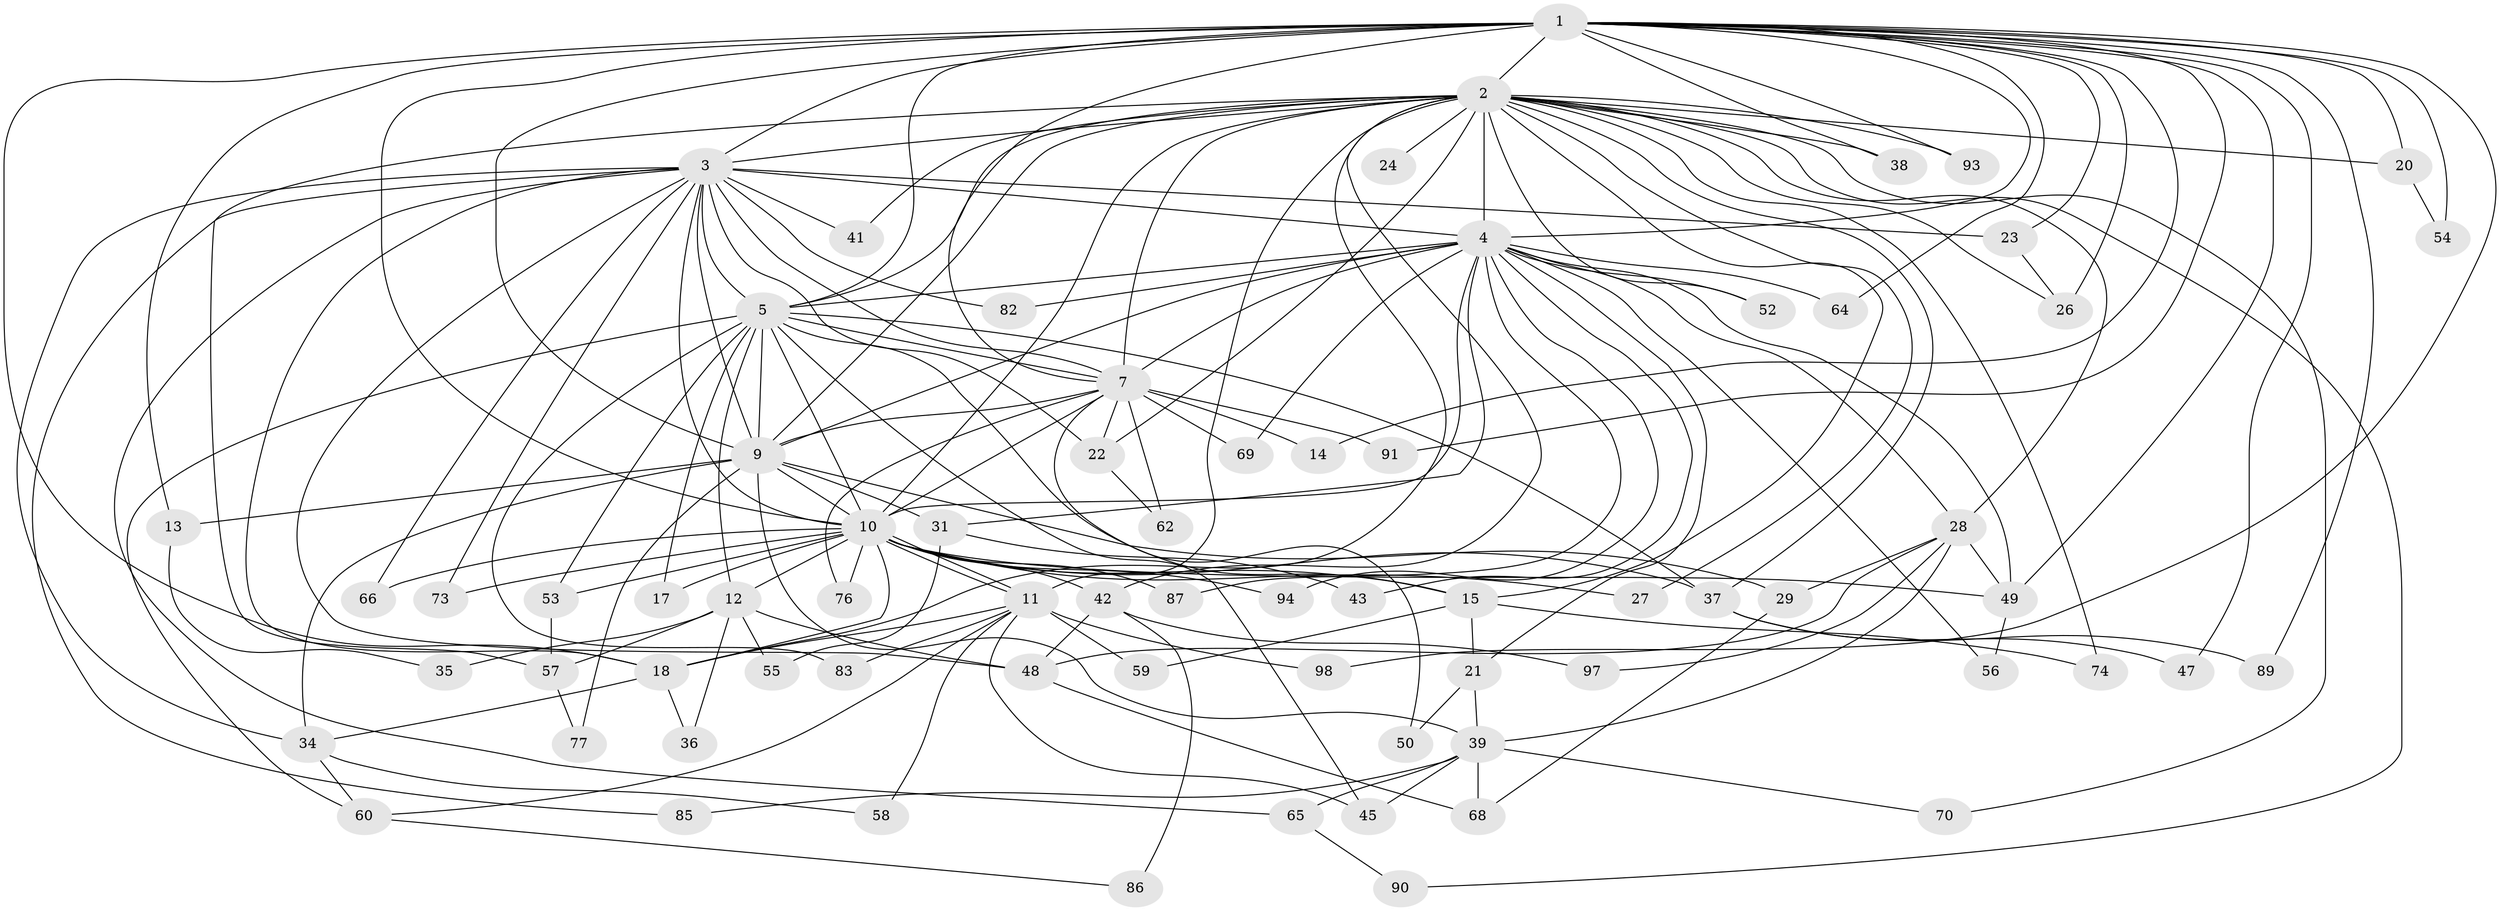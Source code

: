 // Generated by graph-tools (version 1.1) at 2025/23/03/03/25 07:23:42]
// undirected, 71 vertices, 171 edges
graph export_dot {
graph [start="1"]
  node [color=gray90,style=filled];
  1 [super="+6"];
  2 [super="+8"];
  3 [super="+19"];
  4 [super="+40"];
  5 [super="+30"];
  7 [super="+88"];
  9 [super="+25"];
  10 [super="+71"];
  11 [super="+16"];
  12 [super="+32"];
  13;
  14;
  15 [super="+75"];
  17;
  18 [super="+33"];
  20;
  21;
  22;
  23 [super="+46"];
  24;
  26 [super="+44"];
  27;
  28 [super="+67"];
  29 [super="+78"];
  31;
  34 [super="+80"];
  35;
  36;
  37 [super="+84"];
  38;
  39 [super="+61"];
  41;
  42 [super="+81"];
  43;
  45 [super="+95"];
  47;
  48 [super="+51"];
  49 [super="+63"];
  50 [super="+79"];
  52;
  53;
  54;
  55 [super="+92"];
  56;
  57 [super="+72"];
  58;
  59;
  60 [super="+96"];
  62;
  64;
  65;
  66;
  68;
  69;
  70;
  73;
  74;
  76;
  77;
  82;
  83;
  85;
  86;
  87;
  89;
  90;
  91;
  93;
  94;
  97;
  98;
  1 -- 2 [weight=4];
  1 -- 3 [weight=2];
  1 -- 4 [weight=2];
  1 -- 5 [weight=2];
  1 -- 7 [weight=2];
  1 -- 9 [weight=2];
  1 -- 10 [weight=2];
  1 -- 14;
  1 -- 20;
  1 -- 38;
  1 -- 47;
  1 -- 49;
  1 -- 54;
  1 -- 89;
  1 -- 91;
  1 -- 64;
  1 -- 13;
  1 -- 18;
  1 -- 23 [weight=2];
  1 -- 26;
  1 -- 93;
  1 -- 98;
  2 -- 3 [weight=2];
  2 -- 4 [weight=2];
  2 -- 5 [weight=2];
  2 -- 7 [weight=2];
  2 -- 9 [weight=2];
  2 -- 10 [weight=2];
  2 -- 15;
  2 -- 20;
  2 -- 22;
  2 -- 27;
  2 -- 28;
  2 -- 37;
  2 -- 41;
  2 -- 42;
  2 -- 70;
  2 -- 74;
  2 -- 11;
  2 -- 38;
  2 -- 18;
  2 -- 52;
  2 -- 24;
  2 -- 57;
  2 -- 90;
  2 -- 93;
  2 -- 26;
  3 -- 4;
  3 -- 5;
  3 -- 7;
  3 -- 9;
  3 -- 10;
  3 -- 23;
  3 -- 34;
  3 -- 48;
  3 -- 65;
  3 -- 73;
  3 -- 18;
  3 -- 66;
  3 -- 82;
  3 -- 85;
  3 -- 22;
  3 -- 41;
  4 -- 5;
  4 -- 7;
  4 -- 9;
  4 -- 10;
  4 -- 21;
  4 -- 28;
  4 -- 31;
  4 -- 43;
  4 -- 49;
  4 -- 52;
  4 -- 56;
  4 -- 64;
  4 -- 69;
  4 -- 94;
  4 -- 82;
  4 -- 87;
  5 -- 7;
  5 -- 9 [weight=2];
  5 -- 10 [weight=2];
  5 -- 12 [weight=2];
  5 -- 17;
  5 -- 60;
  5 -- 83;
  5 -- 53;
  5 -- 15;
  5 -- 37;
  5 -- 45;
  7 -- 9;
  7 -- 10;
  7 -- 14;
  7 -- 50 [weight=2];
  7 -- 62;
  7 -- 69;
  7 -- 76;
  7 -- 91;
  7 -- 22;
  9 -- 10;
  9 -- 13;
  9 -- 34;
  9 -- 39;
  9 -- 77;
  9 -- 29;
  9 -- 31;
  10 -- 11;
  10 -- 11;
  10 -- 12;
  10 -- 15;
  10 -- 17;
  10 -- 27;
  10 -- 37;
  10 -- 42;
  10 -- 53;
  10 -- 66;
  10 -- 73;
  10 -- 76;
  10 -- 87;
  10 -- 94;
  10 -- 18;
  10 -- 49;
  11 -- 58;
  11 -- 83;
  11 -- 98;
  11 -- 59;
  11 -- 45;
  11 -- 18;
  11 -- 60;
  12 -- 36;
  12 -- 55;
  12 -- 48;
  12 -- 57;
  12 -- 35;
  13 -- 35;
  15 -- 21;
  15 -- 59;
  15 -- 74;
  18 -- 36;
  18 -- 34;
  20 -- 54;
  21 -- 39;
  21 -- 50;
  22 -- 62;
  23 -- 26;
  28 -- 29;
  28 -- 48;
  28 -- 97;
  28 -- 39;
  28 -- 49;
  29 -- 68;
  31 -- 43;
  31 -- 55 [weight=2];
  34 -- 58;
  34 -- 60;
  37 -- 47;
  37 -- 89;
  39 -- 45;
  39 -- 68;
  39 -- 65;
  39 -- 85;
  39 -- 70;
  42 -- 86;
  42 -- 48;
  42 -- 97;
  48 -- 68;
  49 -- 56;
  53 -- 57;
  57 -- 77;
  60 -- 86;
  65 -- 90;
}
